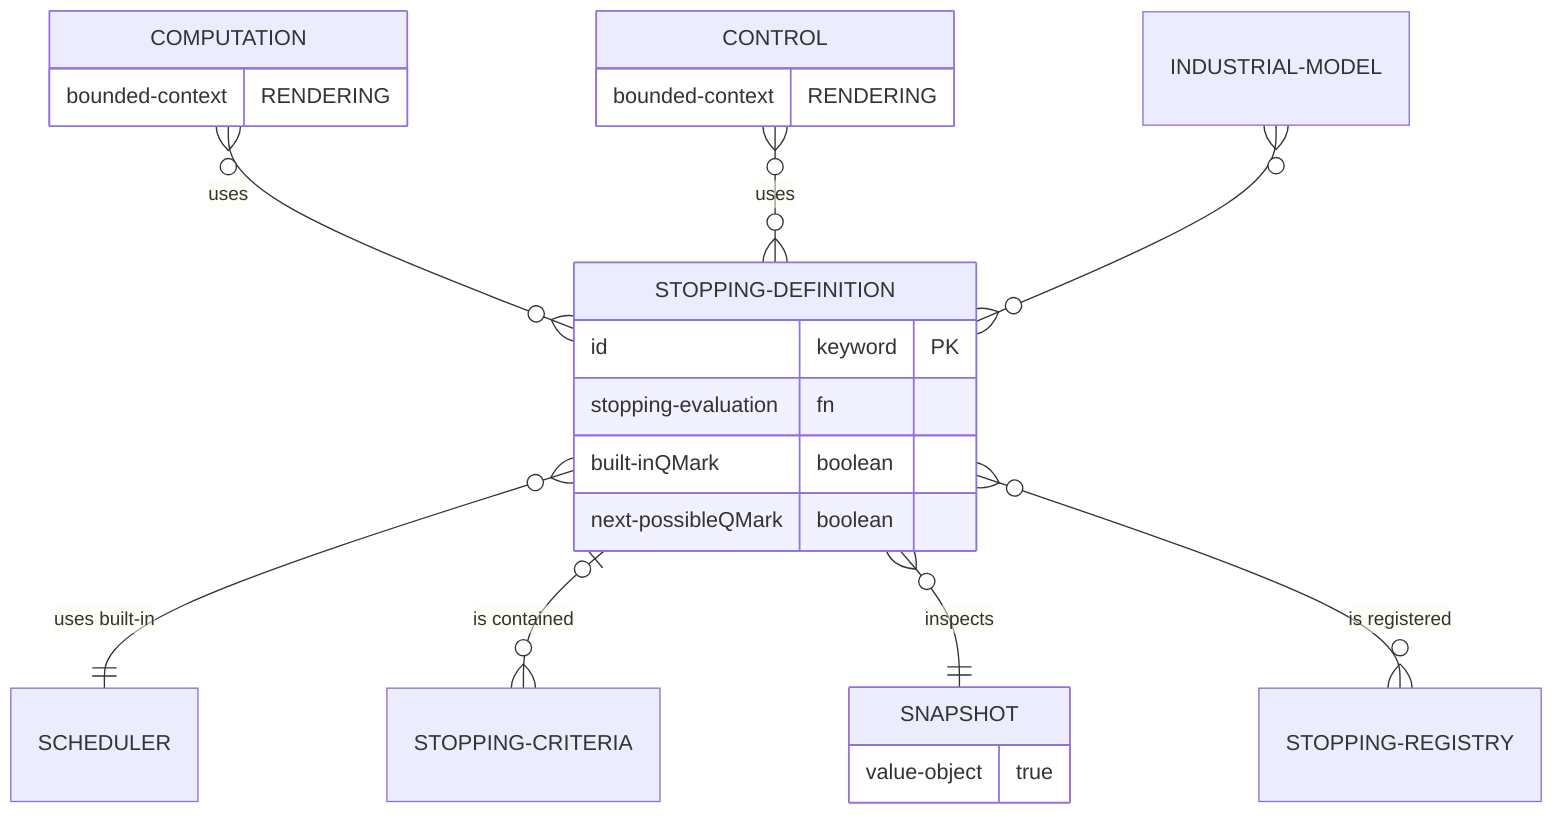 erDiagram
  CONTROL{
     bounded-context RENDERING}
  COMPUTATION{
     bounded-context RENDERING}
  STOPPING-DEFINITION{
      id keyword PK
      stopping-evaluation fn
      built-inQMark boolean
      next-possibleQMark boolean}
  SNAPSHOT {
     value-object true}
  COMPUTATION o{--o{ STOPPING-DEFINITION : "uses"
  CONTROL o{--o{ STOPPING-DEFINITION : "uses"
  INDUSTRIAL-MODEL o{--o{ STOPPING-DEFINITION : ""
  STOPPING-DEFINITION o{--|| SCHEDULER : "uses built-in"
  STOPPING-DEFINITION o|--o{ STOPPING-CRITERIA : "is contained"
  STOPPING-DEFINITION o{--|| SNAPSHOT : "inspects"
  STOPPING-DEFINITION o{--o{ STOPPING-REGISTRY : "is registered"